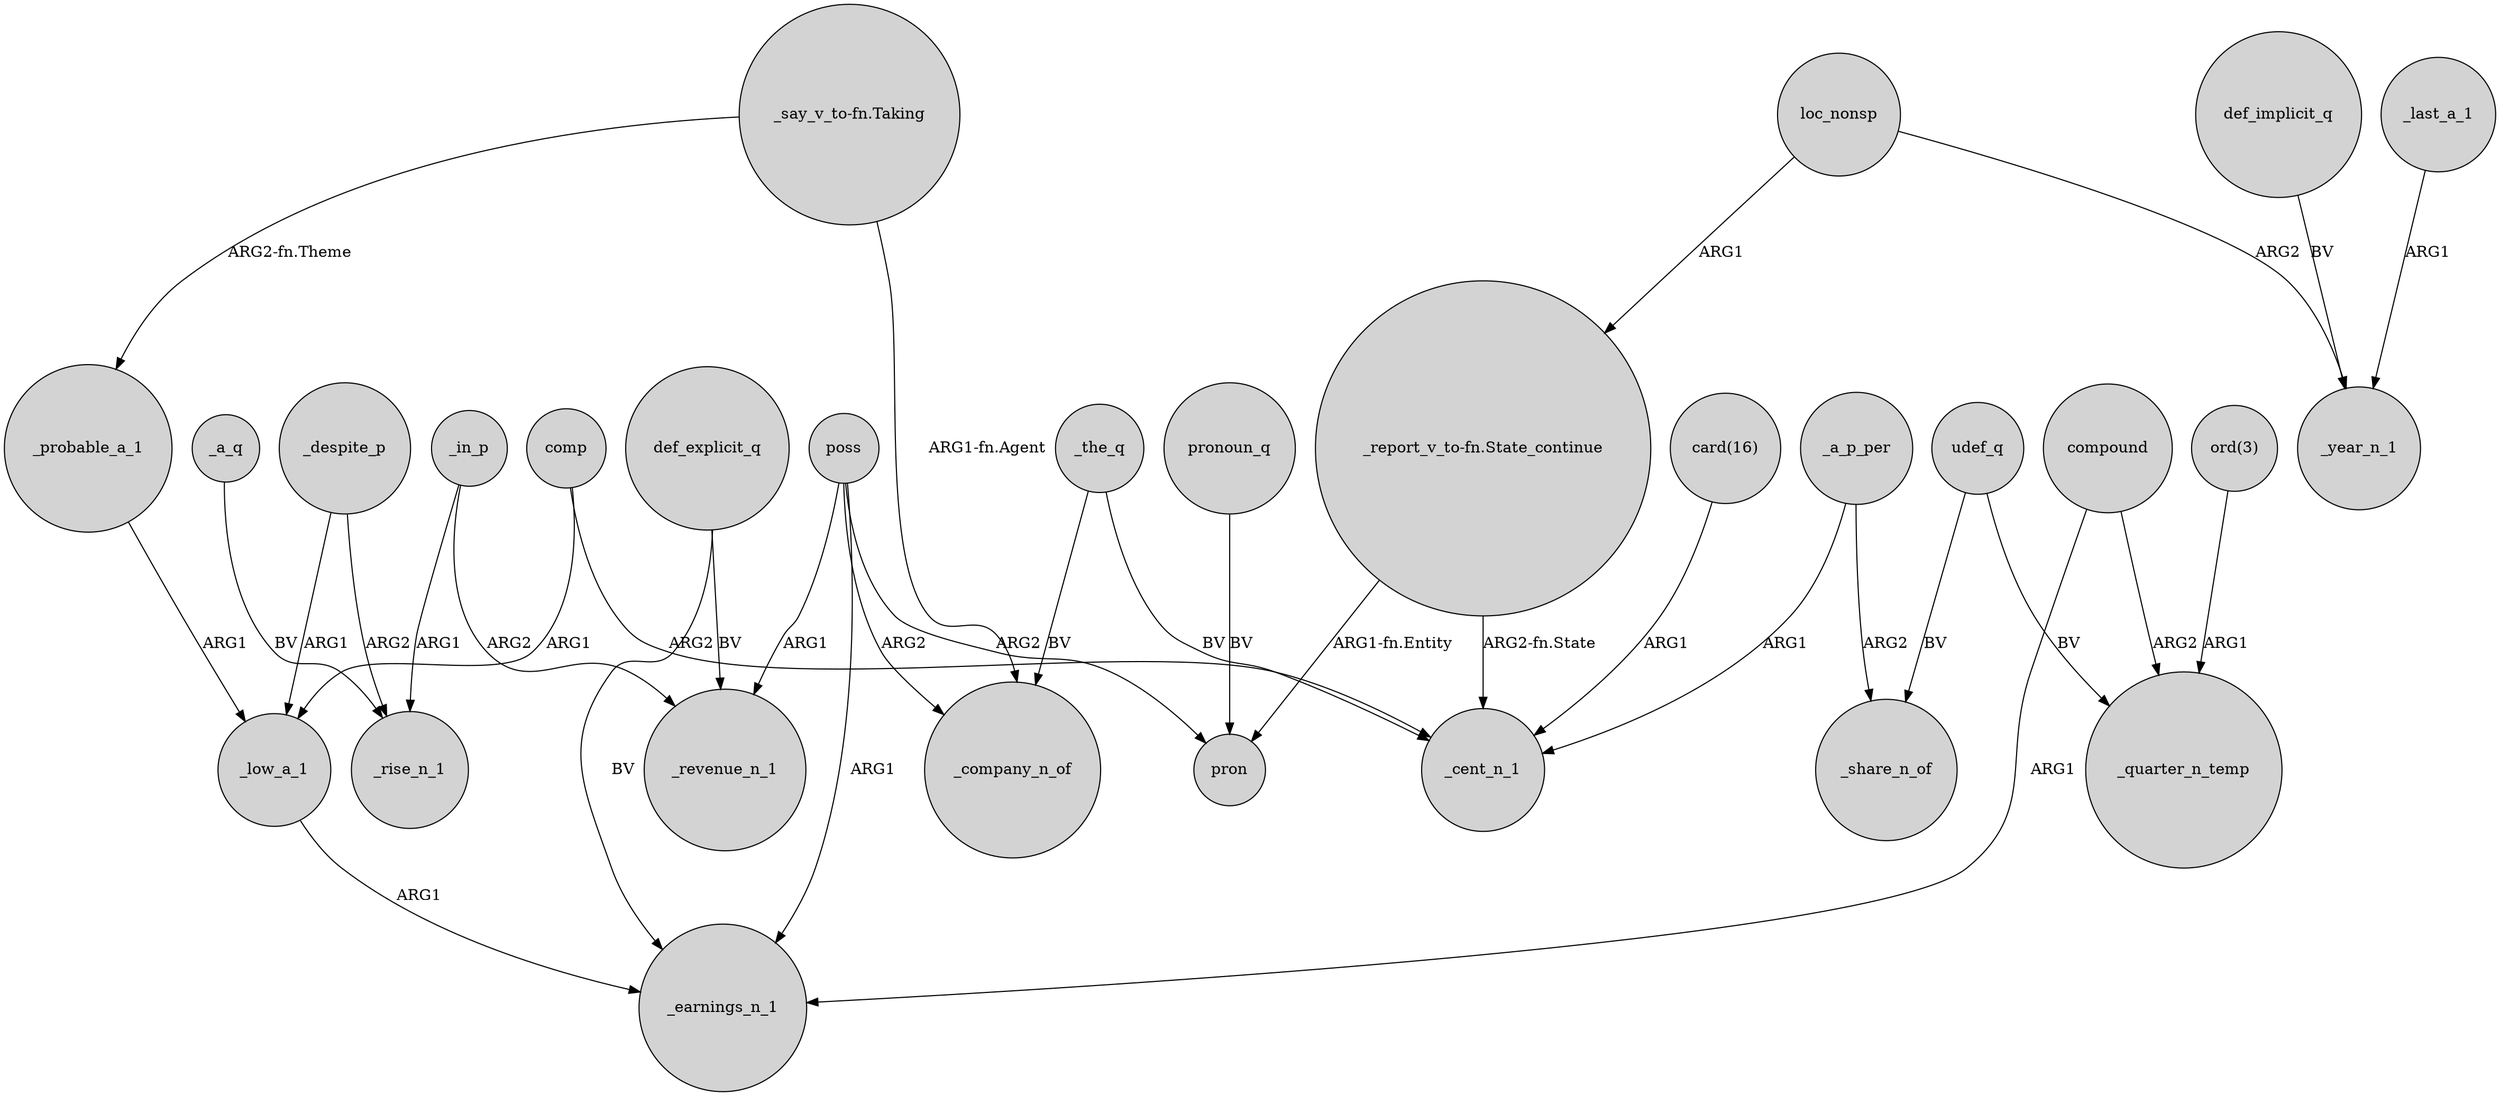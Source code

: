 digraph {
	node [shape=circle style=filled]
	_probable_a_1 -> _low_a_1 [label=ARG1]
	_a_q -> _rise_n_1 [label=BV]
	_despite_p -> _low_a_1 [label=ARG1]
	comp -> _low_a_1 [label=ARG1]
	"ord(3)" -> _quarter_n_temp [label=ARG1]
	_low_a_1 -> _earnings_n_1 [label=ARG1]
	_a_p_per -> _cent_n_1 [label=ARG1]
	def_implicit_q -> _year_n_1 [label=BV]
	poss -> _revenue_n_1 [label=ARG1]
	"_report_v_to-fn.State_continue" -> pron [label="ARG1-fn.Entity"]
	"_say_v_to-fn.Taking" -> _company_n_of [label="ARG1-fn.Agent"]
	"card(16)" -> _cent_n_1 [label=ARG1]
	def_explicit_q -> _revenue_n_1 [label=BV]
	loc_nonsp -> _year_n_1 [label=ARG2]
	loc_nonsp -> "_report_v_to-fn.State_continue" [label=ARG1]
	pronoun_q -> pron [label=BV]
	poss -> pron [label=ARG2]
	poss -> _company_n_of [label=ARG2]
	compound -> _quarter_n_temp [label=ARG2]
	_a_p_per -> _share_n_of [label=ARG2]
	udef_q -> _share_n_of [label=BV]
	_last_a_1 -> _year_n_1 [label=ARG1]
	def_explicit_q -> _earnings_n_1 [label=BV]
	poss -> _earnings_n_1 [label=ARG1]
	comp -> _cent_n_1 [label=ARG2]
	"_say_v_to-fn.Taking" -> _probable_a_1 [label="ARG2-fn.Theme"]
	_in_p -> _revenue_n_1 [label=ARG2]
	udef_q -> _quarter_n_temp [label=BV]
	_the_q -> _cent_n_1 [label=BV]
	_despite_p -> _rise_n_1 [label=ARG2]
	compound -> _earnings_n_1 [label=ARG1]
	_in_p -> _rise_n_1 [label=ARG1]
	"_report_v_to-fn.State_continue" -> _cent_n_1 [label="ARG2-fn.State"]
	_the_q -> _company_n_of [label=BV]
}

